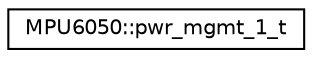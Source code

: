 digraph "Graphical Class Hierarchy"
{
  edge [fontname="Helvetica",fontsize="10",labelfontname="Helvetica",labelfontsize="10"];
  node [fontname="Helvetica",fontsize="10",shape=record];
  rankdir="LR";
  Node1 [label="MPU6050::pwr_mgmt_1_t",height=0.2,width=0.4,color="black", fillcolor="white", style="filled",URL="$d0/d45/unionMPU6050_1_1pwr__mgmt__1__t.html"];
}
